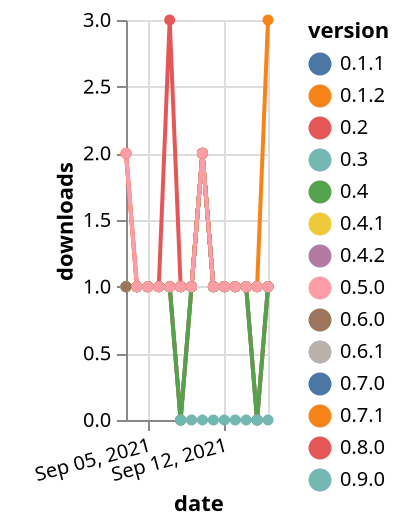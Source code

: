 {"$schema": "https://vega.github.io/schema/vega-lite/v5.json", "description": "A simple bar chart with embedded data.", "data": {"values": [{"date": "2021-09-03", "total": 142, "delta": 1, "version": "0.3"}, {"date": "2021-09-04", "total": 143, "delta": 1, "version": "0.3"}, {"date": "2021-09-05", "total": 144, "delta": 1, "version": "0.3"}, {"date": "2021-09-06", "total": 145, "delta": 1, "version": "0.3"}, {"date": "2021-09-07", "total": 146, "delta": 1, "version": "0.3"}, {"date": "2021-09-08", "total": 146, "delta": 0, "version": "0.3"}, {"date": "2021-09-09", "total": 147, "delta": 1, "version": "0.3"}, {"date": "2021-09-10", "total": 149, "delta": 2, "version": "0.3"}, {"date": "2021-09-11", "total": 150, "delta": 1, "version": "0.3"}, {"date": "2021-09-12", "total": 151, "delta": 1, "version": "0.3"}, {"date": "2021-09-13", "total": 152, "delta": 1, "version": "0.3"}, {"date": "2021-09-14", "total": 153, "delta": 1, "version": "0.3"}, {"date": "2021-09-15", "total": 153, "delta": 0, "version": "0.3"}, {"date": "2021-09-16", "total": 154, "delta": 1, "version": "0.3"}, {"date": "2021-09-03", "total": 152, "delta": 1, "version": "0.1.2"}, {"date": "2021-09-04", "total": 153, "delta": 1, "version": "0.1.2"}, {"date": "2021-09-05", "total": 154, "delta": 1, "version": "0.1.2"}, {"date": "2021-09-06", "total": 155, "delta": 1, "version": "0.1.2"}, {"date": "2021-09-07", "total": 156, "delta": 1, "version": "0.1.2"}, {"date": "2021-09-08", "total": 157, "delta": 1, "version": "0.1.2"}, {"date": "2021-09-09", "total": 158, "delta": 1, "version": "0.1.2"}, {"date": "2021-09-10", "total": 160, "delta": 2, "version": "0.1.2"}, {"date": "2021-09-11", "total": 161, "delta": 1, "version": "0.1.2"}, {"date": "2021-09-12", "total": 162, "delta": 1, "version": "0.1.2"}, {"date": "2021-09-13", "total": 163, "delta": 1, "version": "0.1.2"}, {"date": "2021-09-14", "total": 164, "delta": 1, "version": "0.1.2"}, {"date": "2021-09-15", "total": 165, "delta": 1, "version": "0.1.2"}, {"date": "2021-09-16", "total": 168, "delta": 3, "version": "0.1.2"}, {"date": "2021-09-03", "total": 146, "delta": 1, "version": "0.2"}, {"date": "2021-09-04", "total": 147, "delta": 1, "version": "0.2"}, {"date": "2021-09-05", "total": 148, "delta": 1, "version": "0.2"}, {"date": "2021-09-06", "total": 149, "delta": 1, "version": "0.2"}, {"date": "2021-09-07", "total": 150, "delta": 1, "version": "0.2"}, {"date": "2021-09-08", "total": 150, "delta": 0, "version": "0.2"}, {"date": "2021-09-09", "total": 151, "delta": 1, "version": "0.2"}, {"date": "2021-09-10", "total": 153, "delta": 2, "version": "0.2"}, {"date": "2021-09-11", "total": 154, "delta": 1, "version": "0.2"}, {"date": "2021-09-12", "total": 155, "delta": 1, "version": "0.2"}, {"date": "2021-09-13", "total": 156, "delta": 1, "version": "0.2"}, {"date": "2021-09-14", "total": 157, "delta": 1, "version": "0.2"}, {"date": "2021-09-15", "total": 157, "delta": 0, "version": "0.2"}, {"date": "2021-09-16", "total": 158, "delta": 1, "version": "0.2"}, {"date": "2021-09-03", "total": 168, "delta": 1, "version": "0.7.0"}, {"date": "2021-09-04", "total": 169, "delta": 1, "version": "0.7.0"}, {"date": "2021-09-05", "total": 170, "delta": 1, "version": "0.7.0"}, {"date": "2021-09-06", "total": 171, "delta": 1, "version": "0.7.0"}, {"date": "2021-09-07", "total": 172, "delta": 1, "version": "0.7.0"}, {"date": "2021-09-08", "total": 173, "delta": 1, "version": "0.7.0"}, {"date": "2021-09-09", "total": 174, "delta": 1, "version": "0.7.0"}, {"date": "2021-09-10", "total": 176, "delta": 2, "version": "0.7.0"}, {"date": "2021-09-11", "total": 177, "delta": 1, "version": "0.7.0"}, {"date": "2021-09-12", "total": 178, "delta": 1, "version": "0.7.0"}, {"date": "2021-09-13", "total": 179, "delta": 1, "version": "0.7.0"}, {"date": "2021-09-14", "total": 180, "delta": 1, "version": "0.7.0"}, {"date": "2021-09-15", "total": 181, "delta": 1, "version": "0.7.0"}, {"date": "2021-09-16", "total": 182, "delta": 1, "version": "0.7.0"}, {"date": "2021-09-03", "total": 142, "delta": 1, "version": "0.4.2"}, {"date": "2021-09-04", "total": 143, "delta": 1, "version": "0.4.2"}, {"date": "2021-09-05", "total": 144, "delta": 1, "version": "0.4.2"}, {"date": "2021-09-06", "total": 145, "delta": 1, "version": "0.4.2"}, {"date": "2021-09-07", "total": 146, "delta": 1, "version": "0.4.2"}, {"date": "2021-09-08", "total": 147, "delta": 1, "version": "0.4.2"}, {"date": "2021-09-09", "total": 148, "delta": 1, "version": "0.4.2"}, {"date": "2021-09-10", "total": 150, "delta": 2, "version": "0.4.2"}, {"date": "2021-09-11", "total": 151, "delta": 1, "version": "0.4.2"}, {"date": "2021-09-12", "total": 152, "delta": 1, "version": "0.4.2"}, {"date": "2021-09-13", "total": 153, "delta": 1, "version": "0.4.2"}, {"date": "2021-09-14", "total": 154, "delta": 1, "version": "0.4.2"}, {"date": "2021-09-15", "total": 155, "delta": 1, "version": "0.4.2"}, {"date": "2021-09-16", "total": 156, "delta": 1, "version": "0.4.2"}, {"date": "2021-09-03", "total": 169, "delta": 1, "version": "0.6.1"}, {"date": "2021-09-04", "total": 170, "delta": 1, "version": "0.6.1"}, {"date": "2021-09-05", "total": 171, "delta": 1, "version": "0.6.1"}, {"date": "2021-09-06", "total": 172, "delta": 1, "version": "0.6.1"}, {"date": "2021-09-07", "total": 173, "delta": 1, "version": "0.6.1"}, {"date": "2021-09-08", "total": 174, "delta": 1, "version": "0.6.1"}, {"date": "2021-09-09", "total": 175, "delta": 1, "version": "0.6.1"}, {"date": "2021-09-10", "total": 177, "delta": 2, "version": "0.6.1"}, {"date": "2021-09-11", "total": 178, "delta": 1, "version": "0.6.1"}, {"date": "2021-09-12", "total": 179, "delta": 1, "version": "0.6.1"}, {"date": "2021-09-13", "total": 180, "delta": 1, "version": "0.6.1"}, {"date": "2021-09-14", "total": 181, "delta": 1, "version": "0.6.1"}, {"date": "2021-09-15", "total": 182, "delta": 1, "version": "0.6.1"}, {"date": "2021-09-16", "total": 183, "delta": 1, "version": "0.6.1"}, {"date": "2021-09-03", "total": 156, "delta": 1, "version": "0.1.1"}, {"date": "2021-09-04", "total": 157, "delta": 1, "version": "0.1.1"}, {"date": "2021-09-05", "total": 158, "delta": 1, "version": "0.1.1"}, {"date": "2021-09-06", "total": 159, "delta": 1, "version": "0.1.1"}, {"date": "2021-09-07", "total": 160, "delta": 1, "version": "0.1.1"}, {"date": "2021-09-08", "total": 161, "delta": 1, "version": "0.1.1"}, {"date": "2021-09-09", "total": 162, "delta": 1, "version": "0.1.1"}, {"date": "2021-09-10", "total": 164, "delta": 2, "version": "0.1.1"}, {"date": "2021-09-11", "total": 165, "delta": 1, "version": "0.1.1"}, {"date": "2021-09-12", "total": 166, "delta": 1, "version": "0.1.1"}, {"date": "2021-09-13", "total": 167, "delta": 1, "version": "0.1.1"}, {"date": "2021-09-14", "total": 168, "delta": 1, "version": "0.1.1"}, {"date": "2021-09-15", "total": 169, "delta": 1, "version": "0.1.1"}, {"date": "2021-09-16", "total": 170, "delta": 1, "version": "0.1.1"}, {"date": "2021-09-03", "total": 101, "delta": 2, "version": "0.7.1"}, {"date": "2021-09-04", "total": 102, "delta": 1, "version": "0.7.1"}, {"date": "2021-09-05", "total": 103, "delta": 1, "version": "0.7.1"}, {"date": "2021-09-06", "total": 104, "delta": 1, "version": "0.7.1"}, {"date": "2021-09-07", "total": 105, "delta": 1, "version": "0.7.1"}, {"date": "2021-09-08", "total": 106, "delta": 1, "version": "0.7.1"}, {"date": "2021-09-09", "total": 107, "delta": 1, "version": "0.7.1"}, {"date": "2021-09-10", "total": 109, "delta": 2, "version": "0.7.1"}, {"date": "2021-09-11", "total": 110, "delta": 1, "version": "0.7.1"}, {"date": "2021-09-12", "total": 111, "delta": 1, "version": "0.7.1"}, {"date": "2021-09-13", "total": 112, "delta": 1, "version": "0.7.1"}, {"date": "2021-09-14", "total": 113, "delta": 1, "version": "0.7.1"}, {"date": "2021-09-15", "total": 114, "delta": 1, "version": "0.7.1"}, {"date": "2021-09-16", "total": 115, "delta": 1, "version": "0.7.1"}, {"date": "2021-09-03", "total": 81, "delta": 2, "version": "0.8.0"}, {"date": "2021-09-04", "total": 82, "delta": 1, "version": "0.8.0"}, {"date": "2021-09-05", "total": 83, "delta": 1, "version": "0.8.0"}, {"date": "2021-09-06", "total": 84, "delta": 1, "version": "0.8.0"}, {"date": "2021-09-07", "total": 87, "delta": 3, "version": "0.8.0"}, {"date": "2021-09-08", "total": 88, "delta": 1, "version": "0.8.0"}, {"date": "2021-09-09", "total": 89, "delta": 1, "version": "0.8.0"}, {"date": "2021-09-10", "total": 91, "delta": 2, "version": "0.8.0"}, {"date": "2021-09-11", "total": 92, "delta": 1, "version": "0.8.0"}, {"date": "2021-09-12", "total": 93, "delta": 1, "version": "0.8.0"}, {"date": "2021-09-13", "total": 94, "delta": 1, "version": "0.8.0"}, {"date": "2021-09-14", "total": 95, "delta": 1, "version": "0.8.0"}, {"date": "2021-09-15", "total": 96, "delta": 1, "version": "0.8.0"}, {"date": "2021-09-16", "total": 97, "delta": 1, "version": "0.8.0"}, {"date": "2021-09-03", "total": 139, "delta": 1, "version": "0.4"}, {"date": "2021-09-04", "total": 140, "delta": 1, "version": "0.4"}, {"date": "2021-09-05", "total": 141, "delta": 1, "version": "0.4"}, {"date": "2021-09-06", "total": 142, "delta": 1, "version": "0.4"}, {"date": "2021-09-07", "total": 143, "delta": 1, "version": "0.4"}, {"date": "2021-09-08", "total": 143, "delta": 0, "version": "0.4"}, {"date": "2021-09-09", "total": 144, "delta": 1, "version": "0.4"}, {"date": "2021-09-10", "total": 146, "delta": 2, "version": "0.4"}, {"date": "2021-09-11", "total": 147, "delta": 1, "version": "0.4"}, {"date": "2021-09-12", "total": 148, "delta": 1, "version": "0.4"}, {"date": "2021-09-13", "total": 149, "delta": 1, "version": "0.4"}, {"date": "2021-09-14", "total": 150, "delta": 1, "version": "0.4"}, {"date": "2021-09-15", "total": 150, "delta": 0, "version": "0.4"}, {"date": "2021-09-16", "total": 151, "delta": 1, "version": "0.4"}, {"date": "2021-09-03", "total": 133, "delta": 1, "version": "0.4.1"}, {"date": "2021-09-04", "total": 134, "delta": 1, "version": "0.4.1"}, {"date": "2021-09-05", "total": 135, "delta": 1, "version": "0.4.1"}, {"date": "2021-09-06", "total": 136, "delta": 1, "version": "0.4.1"}, {"date": "2021-09-07", "total": 137, "delta": 1, "version": "0.4.1"}, {"date": "2021-09-08", "total": 138, "delta": 1, "version": "0.4.1"}, {"date": "2021-09-09", "total": 139, "delta": 1, "version": "0.4.1"}, {"date": "2021-09-10", "total": 141, "delta": 2, "version": "0.4.1"}, {"date": "2021-09-11", "total": 142, "delta": 1, "version": "0.4.1"}, {"date": "2021-09-12", "total": 143, "delta": 1, "version": "0.4.1"}, {"date": "2021-09-13", "total": 144, "delta": 1, "version": "0.4.1"}, {"date": "2021-09-14", "total": 145, "delta": 1, "version": "0.4.1"}, {"date": "2021-09-15", "total": 146, "delta": 1, "version": "0.4.1"}, {"date": "2021-09-16", "total": 147, "delta": 1, "version": "0.4.1"}, {"date": "2021-09-03", "total": 163, "delta": 1, "version": "0.6.0"}, {"date": "2021-09-04", "total": 164, "delta": 1, "version": "0.6.0"}, {"date": "2021-09-05", "total": 165, "delta": 1, "version": "0.6.0"}, {"date": "2021-09-06", "total": 166, "delta": 1, "version": "0.6.0"}, {"date": "2021-09-07", "total": 167, "delta": 1, "version": "0.6.0"}, {"date": "2021-09-08", "total": 168, "delta": 1, "version": "0.6.0"}, {"date": "2021-09-09", "total": 169, "delta": 1, "version": "0.6.0"}, {"date": "2021-09-10", "total": 171, "delta": 2, "version": "0.6.0"}, {"date": "2021-09-11", "total": 172, "delta": 1, "version": "0.6.0"}, {"date": "2021-09-12", "total": 173, "delta": 1, "version": "0.6.0"}, {"date": "2021-09-13", "total": 174, "delta": 1, "version": "0.6.0"}, {"date": "2021-09-14", "total": 175, "delta": 1, "version": "0.6.0"}, {"date": "2021-09-15", "total": 176, "delta": 1, "version": "0.6.0"}, {"date": "2021-09-16", "total": 177, "delta": 1, "version": "0.6.0"}, {"date": "2021-09-03", "total": 173, "delta": 2, "version": "0.5.0"}, {"date": "2021-09-04", "total": 174, "delta": 1, "version": "0.5.0"}, {"date": "2021-09-05", "total": 175, "delta": 1, "version": "0.5.0"}, {"date": "2021-09-06", "total": 176, "delta": 1, "version": "0.5.0"}, {"date": "2021-09-07", "total": 177, "delta": 1, "version": "0.5.0"}, {"date": "2021-09-08", "total": 178, "delta": 1, "version": "0.5.0"}, {"date": "2021-09-09", "total": 179, "delta": 1, "version": "0.5.0"}, {"date": "2021-09-10", "total": 181, "delta": 2, "version": "0.5.0"}, {"date": "2021-09-11", "total": 182, "delta": 1, "version": "0.5.0"}, {"date": "2021-09-12", "total": 183, "delta": 1, "version": "0.5.0"}, {"date": "2021-09-13", "total": 184, "delta": 1, "version": "0.5.0"}, {"date": "2021-09-14", "total": 185, "delta": 1, "version": "0.5.0"}, {"date": "2021-09-15", "total": 186, "delta": 1, "version": "0.5.0"}, {"date": "2021-09-16", "total": 187, "delta": 1, "version": "0.5.0"}, {"date": "2021-09-08", "total": 8, "delta": 0, "version": "0.9.0"}, {"date": "2021-09-09", "total": 14, "delta": 0, "version": "0.9.0"}, {"date": "2021-09-10", "total": 17, "delta": 0, "version": "0.9.0"}, {"date": "2021-09-11", "total": 20, "delta": 0, "version": "0.9.0"}, {"date": "2021-09-12", "total": 22, "delta": 0, "version": "0.9.0"}, {"date": "2021-09-13", "total": 24, "delta": 0, "version": "0.9.0"}, {"date": "2021-09-14", "total": 27, "delta": 0, "version": "0.9.0"}, {"date": "2021-09-15", "total": 29, "delta": 0, "version": "0.9.0"}, {"date": "2021-09-16", "total": 31, "delta": 0, "version": "0.9.0"}]}, "width": "container", "mark": {"type": "line", "point": {"filled": true}}, "encoding": {"x": {"field": "date", "type": "temporal", "timeUnit": "yearmonthdate", "title": "date", "axis": {"labelAngle": -15}}, "y": {"field": "delta", "type": "quantitative", "title": "downloads"}, "color": {"field": "version", "type": "nominal"}, "tooltip": {"field": "delta"}}}